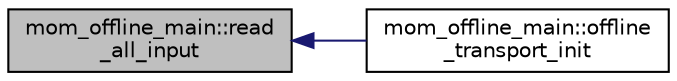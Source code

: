digraph "mom_offline_main::read_all_input"
{
 // INTERACTIVE_SVG=YES
  edge [fontname="Helvetica",fontsize="10",labelfontname="Helvetica",labelfontsize="10"];
  node [fontname="Helvetica",fontsize="10",shape=record];
  rankdir="LR";
  Node53 [label="mom_offline_main::read\l_all_input",height=0.2,width=0.4,color="black", fillcolor="grey75", style="filled", fontcolor="black"];
  Node53 -> Node54 [dir="back",color="midnightblue",fontsize="10",style="solid",fontname="Helvetica"];
  Node54 [label="mom_offline_main::offline\l_transport_init",height=0.2,width=0.4,color="black", fillcolor="white", style="filled",URL="$namespacemom__offline__main.html#a3948771c2f4a319e66db28fe866e1549",tooltip="Initializes the control structure for offline transport and reads in some of the. ..."];
}
